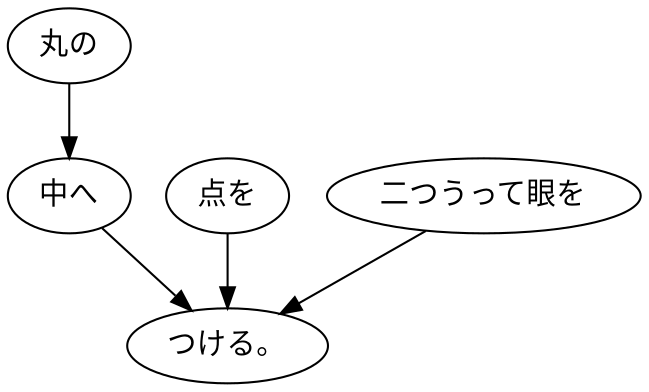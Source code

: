 digraph graph1339 {
	node0 [label="丸の"];
	node1 [label="中へ"];
	node2 [label="点を"];
	node3 [label="二つうって眼を"];
	node4 [label="つける。"];
	node0 -> node1;
	node1 -> node4;
	node2 -> node4;
	node3 -> node4;
}
